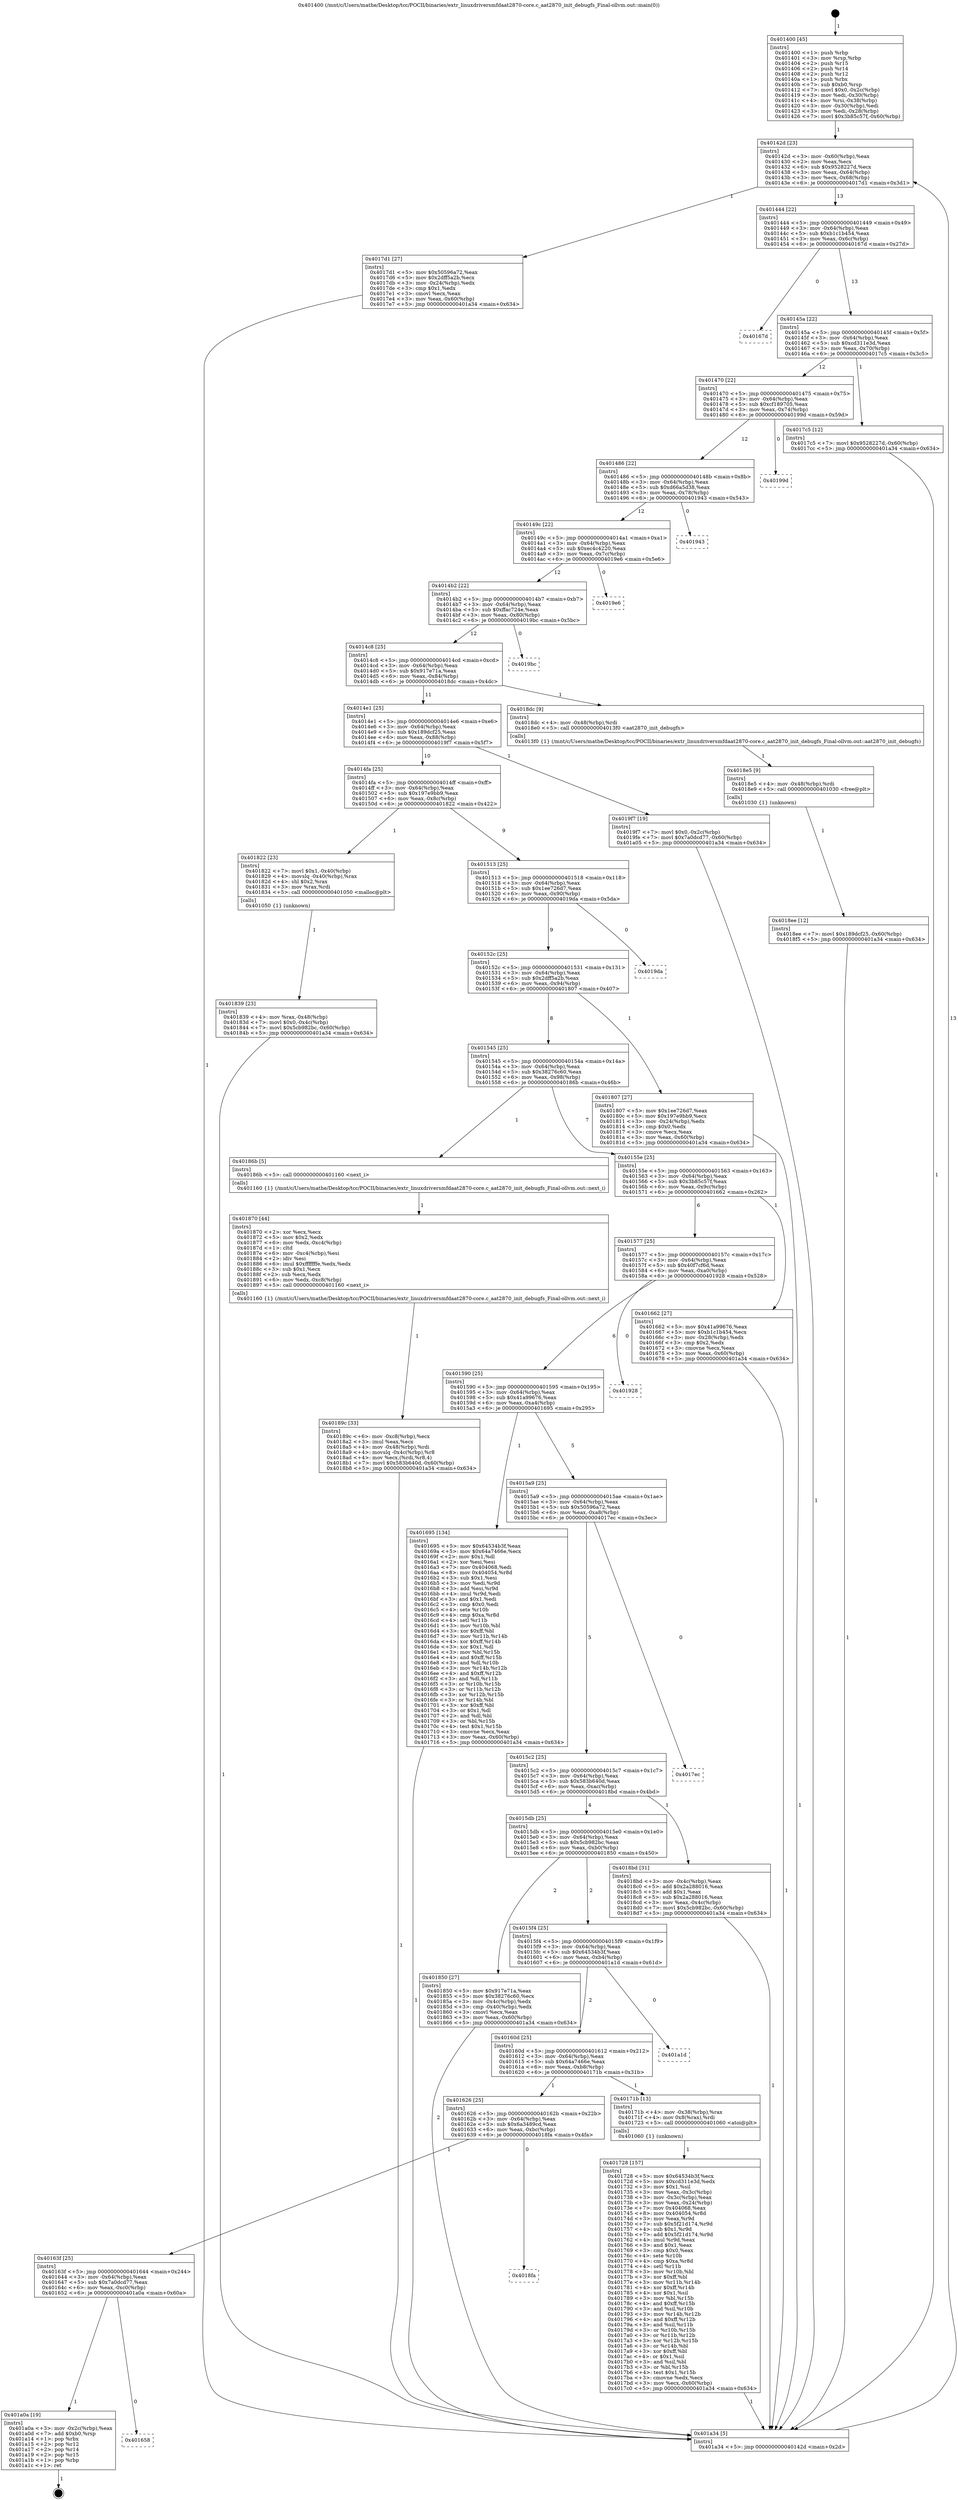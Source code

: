digraph "0x401400" {
  label = "0x401400 (/mnt/c/Users/mathe/Desktop/tcc/POCII/binaries/extr_linuxdriversmfdaat2870-core.c_aat2870_init_debugfs_Final-ollvm.out::main(0))"
  labelloc = "t"
  node[shape=record]

  Entry [label="",width=0.3,height=0.3,shape=circle,fillcolor=black,style=filled]
  "0x40142d" [label="{
     0x40142d [23]\l
     | [instrs]\l
     &nbsp;&nbsp;0x40142d \<+3\>: mov -0x60(%rbp),%eax\l
     &nbsp;&nbsp;0x401430 \<+2\>: mov %eax,%ecx\l
     &nbsp;&nbsp;0x401432 \<+6\>: sub $0x9528227d,%ecx\l
     &nbsp;&nbsp;0x401438 \<+3\>: mov %eax,-0x64(%rbp)\l
     &nbsp;&nbsp;0x40143b \<+3\>: mov %ecx,-0x68(%rbp)\l
     &nbsp;&nbsp;0x40143e \<+6\>: je 00000000004017d1 \<main+0x3d1\>\l
  }"]
  "0x4017d1" [label="{
     0x4017d1 [27]\l
     | [instrs]\l
     &nbsp;&nbsp;0x4017d1 \<+5\>: mov $0x50596a72,%eax\l
     &nbsp;&nbsp;0x4017d6 \<+5\>: mov $0x2dff5a2b,%ecx\l
     &nbsp;&nbsp;0x4017db \<+3\>: mov -0x24(%rbp),%edx\l
     &nbsp;&nbsp;0x4017de \<+3\>: cmp $0x1,%edx\l
     &nbsp;&nbsp;0x4017e1 \<+3\>: cmovl %ecx,%eax\l
     &nbsp;&nbsp;0x4017e4 \<+3\>: mov %eax,-0x60(%rbp)\l
     &nbsp;&nbsp;0x4017e7 \<+5\>: jmp 0000000000401a34 \<main+0x634\>\l
  }"]
  "0x401444" [label="{
     0x401444 [22]\l
     | [instrs]\l
     &nbsp;&nbsp;0x401444 \<+5\>: jmp 0000000000401449 \<main+0x49\>\l
     &nbsp;&nbsp;0x401449 \<+3\>: mov -0x64(%rbp),%eax\l
     &nbsp;&nbsp;0x40144c \<+5\>: sub $0xb1c1b454,%eax\l
     &nbsp;&nbsp;0x401451 \<+3\>: mov %eax,-0x6c(%rbp)\l
     &nbsp;&nbsp;0x401454 \<+6\>: je 000000000040167d \<main+0x27d\>\l
  }"]
  Exit [label="",width=0.3,height=0.3,shape=circle,fillcolor=black,style=filled,peripheries=2]
  "0x40167d" [label="{
     0x40167d\l
  }", style=dashed]
  "0x40145a" [label="{
     0x40145a [22]\l
     | [instrs]\l
     &nbsp;&nbsp;0x40145a \<+5\>: jmp 000000000040145f \<main+0x5f\>\l
     &nbsp;&nbsp;0x40145f \<+3\>: mov -0x64(%rbp),%eax\l
     &nbsp;&nbsp;0x401462 \<+5\>: sub $0xcd311e3d,%eax\l
     &nbsp;&nbsp;0x401467 \<+3\>: mov %eax,-0x70(%rbp)\l
     &nbsp;&nbsp;0x40146a \<+6\>: je 00000000004017c5 \<main+0x3c5\>\l
  }"]
  "0x401658" [label="{
     0x401658\l
  }", style=dashed]
  "0x4017c5" [label="{
     0x4017c5 [12]\l
     | [instrs]\l
     &nbsp;&nbsp;0x4017c5 \<+7\>: movl $0x9528227d,-0x60(%rbp)\l
     &nbsp;&nbsp;0x4017cc \<+5\>: jmp 0000000000401a34 \<main+0x634\>\l
  }"]
  "0x401470" [label="{
     0x401470 [22]\l
     | [instrs]\l
     &nbsp;&nbsp;0x401470 \<+5\>: jmp 0000000000401475 \<main+0x75\>\l
     &nbsp;&nbsp;0x401475 \<+3\>: mov -0x64(%rbp),%eax\l
     &nbsp;&nbsp;0x401478 \<+5\>: sub $0xcf189705,%eax\l
     &nbsp;&nbsp;0x40147d \<+3\>: mov %eax,-0x74(%rbp)\l
     &nbsp;&nbsp;0x401480 \<+6\>: je 000000000040199d \<main+0x59d\>\l
  }"]
  "0x401a0a" [label="{
     0x401a0a [19]\l
     | [instrs]\l
     &nbsp;&nbsp;0x401a0a \<+3\>: mov -0x2c(%rbp),%eax\l
     &nbsp;&nbsp;0x401a0d \<+7\>: add $0xb0,%rsp\l
     &nbsp;&nbsp;0x401a14 \<+1\>: pop %rbx\l
     &nbsp;&nbsp;0x401a15 \<+2\>: pop %r12\l
     &nbsp;&nbsp;0x401a17 \<+2\>: pop %r14\l
     &nbsp;&nbsp;0x401a19 \<+2\>: pop %r15\l
     &nbsp;&nbsp;0x401a1b \<+1\>: pop %rbp\l
     &nbsp;&nbsp;0x401a1c \<+1\>: ret\l
  }"]
  "0x40199d" [label="{
     0x40199d\l
  }", style=dashed]
  "0x401486" [label="{
     0x401486 [22]\l
     | [instrs]\l
     &nbsp;&nbsp;0x401486 \<+5\>: jmp 000000000040148b \<main+0x8b\>\l
     &nbsp;&nbsp;0x40148b \<+3\>: mov -0x64(%rbp),%eax\l
     &nbsp;&nbsp;0x40148e \<+5\>: sub $0xd66a5d38,%eax\l
     &nbsp;&nbsp;0x401493 \<+3\>: mov %eax,-0x78(%rbp)\l
     &nbsp;&nbsp;0x401496 \<+6\>: je 0000000000401943 \<main+0x543\>\l
  }"]
  "0x40163f" [label="{
     0x40163f [25]\l
     | [instrs]\l
     &nbsp;&nbsp;0x40163f \<+5\>: jmp 0000000000401644 \<main+0x244\>\l
     &nbsp;&nbsp;0x401644 \<+3\>: mov -0x64(%rbp),%eax\l
     &nbsp;&nbsp;0x401647 \<+5\>: sub $0x7a0dcd77,%eax\l
     &nbsp;&nbsp;0x40164c \<+6\>: mov %eax,-0xc0(%rbp)\l
     &nbsp;&nbsp;0x401652 \<+6\>: je 0000000000401a0a \<main+0x60a\>\l
  }"]
  "0x401943" [label="{
     0x401943\l
  }", style=dashed]
  "0x40149c" [label="{
     0x40149c [22]\l
     | [instrs]\l
     &nbsp;&nbsp;0x40149c \<+5\>: jmp 00000000004014a1 \<main+0xa1\>\l
     &nbsp;&nbsp;0x4014a1 \<+3\>: mov -0x64(%rbp),%eax\l
     &nbsp;&nbsp;0x4014a4 \<+5\>: sub $0xec4c4220,%eax\l
     &nbsp;&nbsp;0x4014a9 \<+3\>: mov %eax,-0x7c(%rbp)\l
     &nbsp;&nbsp;0x4014ac \<+6\>: je 00000000004019e6 \<main+0x5e6\>\l
  }"]
  "0x4018fa" [label="{
     0x4018fa\l
  }", style=dashed]
  "0x4019e6" [label="{
     0x4019e6\l
  }", style=dashed]
  "0x4014b2" [label="{
     0x4014b2 [22]\l
     | [instrs]\l
     &nbsp;&nbsp;0x4014b2 \<+5\>: jmp 00000000004014b7 \<main+0xb7\>\l
     &nbsp;&nbsp;0x4014b7 \<+3\>: mov -0x64(%rbp),%eax\l
     &nbsp;&nbsp;0x4014ba \<+5\>: sub $0xffac724e,%eax\l
     &nbsp;&nbsp;0x4014bf \<+3\>: mov %eax,-0x80(%rbp)\l
     &nbsp;&nbsp;0x4014c2 \<+6\>: je 00000000004019bc \<main+0x5bc\>\l
  }"]
  "0x4018ee" [label="{
     0x4018ee [12]\l
     | [instrs]\l
     &nbsp;&nbsp;0x4018ee \<+7\>: movl $0x189dcf25,-0x60(%rbp)\l
     &nbsp;&nbsp;0x4018f5 \<+5\>: jmp 0000000000401a34 \<main+0x634\>\l
  }"]
  "0x4019bc" [label="{
     0x4019bc\l
  }", style=dashed]
  "0x4014c8" [label="{
     0x4014c8 [25]\l
     | [instrs]\l
     &nbsp;&nbsp;0x4014c8 \<+5\>: jmp 00000000004014cd \<main+0xcd\>\l
     &nbsp;&nbsp;0x4014cd \<+3\>: mov -0x64(%rbp),%eax\l
     &nbsp;&nbsp;0x4014d0 \<+5\>: sub $0x917e71a,%eax\l
     &nbsp;&nbsp;0x4014d5 \<+6\>: mov %eax,-0x84(%rbp)\l
     &nbsp;&nbsp;0x4014db \<+6\>: je 00000000004018dc \<main+0x4dc\>\l
  }"]
  "0x4018e5" [label="{
     0x4018e5 [9]\l
     | [instrs]\l
     &nbsp;&nbsp;0x4018e5 \<+4\>: mov -0x48(%rbp),%rdi\l
     &nbsp;&nbsp;0x4018e9 \<+5\>: call 0000000000401030 \<free@plt\>\l
     | [calls]\l
     &nbsp;&nbsp;0x401030 \{1\} (unknown)\l
  }"]
  "0x4018dc" [label="{
     0x4018dc [9]\l
     | [instrs]\l
     &nbsp;&nbsp;0x4018dc \<+4\>: mov -0x48(%rbp),%rdi\l
     &nbsp;&nbsp;0x4018e0 \<+5\>: call 00000000004013f0 \<aat2870_init_debugfs\>\l
     | [calls]\l
     &nbsp;&nbsp;0x4013f0 \{1\} (/mnt/c/Users/mathe/Desktop/tcc/POCII/binaries/extr_linuxdriversmfdaat2870-core.c_aat2870_init_debugfs_Final-ollvm.out::aat2870_init_debugfs)\l
  }"]
  "0x4014e1" [label="{
     0x4014e1 [25]\l
     | [instrs]\l
     &nbsp;&nbsp;0x4014e1 \<+5\>: jmp 00000000004014e6 \<main+0xe6\>\l
     &nbsp;&nbsp;0x4014e6 \<+3\>: mov -0x64(%rbp),%eax\l
     &nbsp;&nbsp;0x4014e9 \<+5\>: sub $0x189dcf25,%eax\l
     &nbsp;&nbsp;0x4014ee \<+6\>: mov %eax,-0x88(%rbp)\l
     &nbsp;&nbsp;0x4014f4 \<+6\>: je 00000000004019f7 \<main+0x5f7\>\l
  }"]
  "0x40189c" [label="{
     0x40189c [33]\l
     | [instrs]\l
     &nbsp;&nbsp;0x40189c \<+6\>: mov -0xc8(%rbp),%ecx\l
     &nbsp;&nbsp;0x4018a2 \<+3\>: imul %eax,%ecx\l
     &nbsp;&nbsp;0x4018a5 \<+4\>: mov -0x48(%rbp),%rdi\l
     &nbsp;&nbsp;0x4018a9 \<+4\>: movslq -0x4c(%rbp),%r8\l
     &nbsp;&nbsp;0x4018ad \<+4\>: mov %ecx,(%rdi,%r8,4)\l
     &nbsp;&nbsp;0x4018b1 \<+7\>: movl $0x583b640d,-0x60(%rbp)\l
     &nbsp;&nbsp;0x4018b8 \<+5\>: jmp 0000000000401a34 \<main+0x634\>\l
  }"]
  "0x4019f7" [label="{
     0x4019f7 [19]\l
     | [instrs]\l
     &nbsp;&nbsp;0x4019f7 \<+7\>: movl $0x0,-0x2c(%rbp)\l
     &nbsp;&nbsp;0x4019fe \<+7\>: movl $0x7a0dcd77,-0x60(%rbp)\l
     &nbsp;&nbsp;0x401a05 \<+5\>: jmp 0000000000401a34 \<main+0x634\>\l
  }"]
  "0x4014fa" [label="{
     0x4014fa [25]\l
     | [instrs]\l
     &nbsp;&nbsp;0x4014fa \<+5\>: jmp 00000000004014ff \<main+0xff\>\l
     &nbsp;&nbsp;0x4014ff \<+3\>: mov -0x64(%rbp),%eax\l
     &nbsp;&nbsp;0x401502 \<+5\>: sub $0x197e9bb9,%eax\l
     &nbsp;&nbsp;0x401507 \<+6\>: mov %eax,-0x8c(%rbp)\l
     &nbsp;&nbsp;0x40150d \<+6\>: je 0000000000401822 \<main+0x422\>\l
  }"]
  "0x401870" [label="{
     0x401870 [44]\l
     | [instrs]\l
     &nbsp;&nbsp;0x401870 \<+2\>: xor %ecx,%ecx\l
     &nbsp;&nbsp;0x401872 \<+5\>: mov $0x2,%edx\l
     &nbsp;&nbsp;0x401877 \<+6\>: mov %edx,-0xc4(%rbp)\l
     &nbsp;&nbsp;0x40187d \<+1\>: cltd\l
     &nbsp;&nbsp;0x40187e \<+6\>: mov -0xc4(%rbp),%esi\l
     &nbsp;&nbsp;0x401884 \<+2\>: idiv %esi\l
     &nbsp;&nbsp;0x401886 \<+6\>: imul $0xfffffffe,%edx,%edx\l
     &nbsp;&nbsp;0x40188c \<+3\>: sub $0x1,%ecx\l
     &nbsp;&nbsp;0x40188f \<+2\>: sub %ecx,%edx\l
     &nbsp;&nbsp;0x401891 \<+6\>: mov %edx,-0xc8(%rbp)\l
     &nbsp;&nbsp;0x401897 \<+5\>: call 0000000000401160 \<next_i\>\l
     | [calls]\l
     &nbsp;&nbsp;0x401160 \{1\} (/mnt/c/Users/mathe/Desktop/tcc/POCII/binaries/extr_linuxdriversmfdaat2870-core.c_aat2870_init_debugfs_Final-ollvm.out::next_i)\l
  }"]
  "0x401822" [label="{
     0x401822 [23]\l
     | [instrs]\l
     &nbsp;&nbsp;0x401822 \<+7\>: movl $0x1,-0x40(%rbp)\l
     &nbsp;&nbsp;0x401829 \<+4\>: movslq -0x40(%rbp),%rax\l
     &nbsp;&nbsp;0x40182d \<+4\>: shl $0x2,%rax\l
     &nbsp;&nbsp;0x401831 \<+3\>: mov %rax,%rdi\l
     &nbsp;&nbsp;0x401834 \<+5\>: call 0000000000401050 \<malloc@plt\>\l
     | [calls]\l
     &nbsp;&nbsp;0x401050 \{1\} (unknown)\l
  }"]
  "0x401513" [label="{
     0x401513 [25]\l
     | [instrs]\l
     &nbsp;&nbsp;0x401513 \<+5\>: jmp 0000000000401518 \<main+0x118\>\l
     &nbsp;&nbsp;0x401518 \<+3\>: mov -0x64(%rbp),%eax\l
     &nbsp;&nbsp;0x40151b \<+5\>: sub $0x1ee726d7,%eax\l
     &nbsp;&nbsp;0x401520 \<+6\>: mov %eax,-0x90(%rbp)\l
     &nbsp;&nbsp;0x401526 \<+6\>: je 00000000004019da \<main+0x5da\>\l
  }"]
  "0x401839" [label="{
     0x401839 [23]\l
     | [instrs]\l
     &nbsp;&nbsp;0x401839 \<+4\>: mov %rax,-0x48(%rbp)\l
     &nbsp;&nbsp;0x40183d \<+7\>: movl $0x0,-0x4c(%rbp)\l
     &nbsp;&nbsp;0x401844 \<+7\>: movl $0x5cb982bc,-0x60(%rbp)\l
     &nbsp;&nbsp;0x40184b \<+5\>: jmp 0000000000401a34 \<main+0x634\>\l
  }"]
  "0x4019da" [label="{
     0x4019da\l
  }", style=dashed]
  "0x40152c" [label="{
     0x40152c [25]\l
     | [instrs]\l
     &nbsp;&nbsp;0x40152c \<+5\>: jmp 0000000000401531 \<main+0x131\>\l
     &nbsp;&nbsp;0x401531 \<+3\>: mov -0x64(%rbp),%eax\l
     &nbsp;&nbsp;0x401534 \<+5\>: sub $0x2dff5a2b,%eax\l
     &nbsp;&nbsp;0x401539 \<+6\>: mov %eax,-0x94(%rbp)\l
     &nbsp;&nbsp;0x40153f \<+6\>: je 0000000000401807 \<main+0x407\>\l
  }"]
  "0x401728" [label="{
     0x401728 [157]\l
     | [instrs]\l
     &nbsp;&nbsp;0x401728 \<+5\>: mov $0x64534b3f,%ecx\l
     &nbsp;&nbsp;0x40172d \<+5\>: mov $0xcd311e3d,%edx\l
     &nbsp;&nbsp;0x401732 \<+3\>: mov $0x1,%sil\l
     &nbsp;&nbsp;0x401735 \<+3\>: mov %eax,-0x3c(%rbp)\l
     &nbsp;&nbsp;0x401738 \<+3\>: mov -0x3c(%rbp),%eax\l
     &nbsp;&nbsp;0x40173b \<+3\>: mov %eax,-0x24(%rbp)\l
     &nbsp;&nbsp;0x40173e \<+7\>: mov 0x404068,%eax\l
     &nbsp;&nbsp;0x401745 \<+8\>: mov 0x404054,%r8d\l
     &nbsp;&nbsp;0x40174d \<+3\>: mov %eax,%r9d\l
     &nbsp;&nbsp;0x401750 \<+7\>: sub $0x5f21d174,%r9d\l
     &nbsp;&nbsp;0x401757 \<+4\>: sub $0x1,%r9d\l
     &nbsp;&nbsp;0x40175b \<+7\>: add $0x5f21d174,%r9d\l
     &nbsp;&nbsp;0x401762 \<+4\>: imul %r9d,%eax\l
     &nbsp;&nbsp;0x401766 \<+3\>: and $0x1,%eax\l
     &nbsp;&nbsp;0x401769 \<+3\>: cmp $0x0,%eax\l
     &nbsp;&nbsp;0x40176c \<+4\>: sete %r10b\l
     &nbsp;&nbsp;0x401770 \<+4\>: cmp $0xa,%r8d\l
     &nbsp;&nbsp;0x401774 \<+4\>: setl %r11b\l
     &nbsp;&nbsp;0x401778 \<+3\>: mov %r10b,%bl\l
     &nbsp;&nbsp;0x40177b \<+3\>: xor $0xff,%bl\l
     &nbsp;&nbsp;0x40177e \<+3\>: mov %r11b,%r14b\l
     &nbsp;&nbsp;0x401781 \<+4\>: xor $0xff,%r14b\l
     &nbsp;&nbsp;0x401785 \<+4\>: xor $0x1,%sil\l
     &nbsp;&nbsp;0x401789 \<+3\>: mov %bl,%r15b\l
     &nbsp;&nbsp;0x40178c \<+4\>: and $0xff,%r15b\l
     &nbsp;&nbsp;0x401790 \<+3\>: and %sil,%r10b\l
     &nbsp;&nbsp;0x401793 \<+3\>: mov %r14b,%r12b\l
     &nbsp;&nbsp;0x401796 \<+4\>: and $0xff,%r12b\l
     &nbsp;&nbsp;0x40179a \<+3\>: and %sil,%r11b\l
     &nbsp;&nbsp;0x40179d \<+3\>: or %r10b,%r15b\l
     &nbsp;&nbsp;0x4017a0 \<+3\>: or %r11b,%r12b\l
     &nbsp;&nbsp;0x4017a3 \<+3\>: xor %r12b,%r15b\l
     &nbsp;&nbsp;0x4017a6 \<+3\>: or %r14b,%bl\l
     &nbsp;&nbsp;0x4017a9 \<+3\>: xor $0xff,%bl\l
     &nbsp;&nbsp;0x4017ac \<+4\>: or $0x1,%sil\l
     &nbsp;&nbsp;0x4017b0 \<+3\>: and %sil,%bl\l
     &nbsp;&nbsp;0x4017b3 \<+3\>: or %bl,%r15b\l
     &nbsp;&nbsp;0x4017b6 \<+4\>: test $0x1,%r15b\l
     &nbsp;&nbsp;0x4017ba \<+3\>: cmovne %edx,%ecx\l
     &nbsp;&nbsp;0x4017bd \<+3\>: mov %ecx,-0x60(%rbp)\l
     &nbsp;&nbsp;0x4017c0 \<+5\>: jmp 0000000000401a34 \<main+0x634\>\l
  }"]
  "0x401807" [label="{
     0x401807 [27]\l
     | [instrs]\l
     &nbsp;&nbsp;0x401807 \<+5\>: mov $0x1ee726d7,%eax\l
     &nbsp;&nbsp;0x40180c \<+5\>: mov $0x197e9bb9,%ecx\l
     &nbsp;&nbsp;0x401811 \<+3\>: mov -0x24(%rbp),%edx\l
     &nbsp;&nbsp;0x401814 \<+3\>: cmp $0x0,%edx\l
     &nbsp;&nbsp;0x401817 \<+3\>: cmove %ecx,%eax\l
     &nbsp;&nbsp;0x40181a \<+3\>: mov %eax,-0x60(%rbp)\l
     &nbsp;&nbsp;0x40181d \<+5\>: jmp 0000000000401a34 \<main+0x634\>\l
  }"]
  "0x401545" [label="{
     0x401545 [25]\l
     | [instrs]\l
     &nbsp;&nbsp;0x401545 \<+5\>: jmp 000000000040154a \<main+0x14a\>\l
     &nbsp;&nbsp;0x40154a \<+3\>: mov -0x64(%rbp),%eax\l
     &nbsp;&nbsp;0x40154d \<+5\>: sub $0x38276c60,%eax\l
     &nbsp;&nbsp;0x401552 \<+6\>: mov %eax,-0x98(%rbp)\l
     &nbsp;&nbsp;0x401558 \<+6\>: je 000000000040186b \<main+0x46b\>\l
  }"]
  "0x401626" [label="{
     0x401626 [25]\l
     | [instrs]\l
     &nbsp;&nbsp;0x401626 \<+5\>: jmp 000000000040162b \<main+0x22b\>\l
     &nbsp;&nbsp;0x40162b \<+3\>: mov -0x64(%rbp),%eax\l
     &nbsp;&nbsp;0x40162e \<+5\>: sub $0x6a3489cd,%eax\l
     &nbsp;&nbsp;0x401633 \<+6\>: mov %eax,-0xbc(%rbp)\l
     &nbsp;&nbsp;0x401639 \<+6\>: je 00000000004018fa \<main+0x4fa\>\l
  }"]
  "0x40186b" [label="{
     0x40186b [5]\l
     | [instrs]\l
     &nbsp;&nbsp;0x40186b \<+5\>: call 0000000000401160 \<next_i\>\l
     | [calls]\l
     &nbsp;&nbsp;0x401160 \{1\} (/mnt/c/Users/mathe/Desktop/tcc/POCII/binaries/extr_linuxdriversmfdaat2870-core.c_aat2870_init_debugfs_Final-ollvm.out::next_i)\l
  }"]
  "0x40155e" [label="{
     0x40155e [25]\l
     | [instrs]\l
     &nbsp;&nbsp;0x40155e \<+5\>: jmp 0000000000401563 \<main+0x163\>\l
     &nbsp;&nbsp;0x401563 \<+3\>: mov -0x64(%rbp),%eax\l
     &nbsp;&nbsp;0x401566 \<+5\>: sub $0x3b85c57f,%eax\l
     &nbsp;&nbsp;0x40156b \<+6\>: mov %eax,-0x9c(%rbp)\l
     &nbsp;&nbsp;0x401571 \<+6\>: je 0000000000401662 \<main+0x262\>\l
  }"]
  "0x40171b" [label="{
     0x40171b [13]\l
     | [instrs]\l
     &nbsp;&nbsp;0x40171b \<+4\>: mov -0x38(%rbp),%rax\l
     &nbsp;&nbsp;0x40171f \<+4\>: mov 0x8(%rax),%rdi\l
     &nbsp;&nbsp;0x401723 \<+5\>: call 0000000000401060 \<atoi@plt\>\l
     | [calls]\l
     &nbsp;&nbsp;0x401060 \{1\} (unknown)\l
  }"]
  "0x401662" [label="{
     0x401662 [27]\l
     | [instrs]\l
     &nbsp;&nbsp;0x401662 \<+5\>: mov $0x41a99676,%eax\l
     &nbsp;&nbsp;0x401667 \<+5\>: mov $0xb1c1b454,%ecx\l
     &nbsp;&nbsp;0x40166c \<+3\>: mov -0x28(%rbp),%edx\l
     &nbsp;&nbsp;0x40166f \<+3\>: cmp $0x2,%edx\l
     &nbsp;&nbsp;0x401672 \<+3\>: cmovne %ecx,%eax\l
     &nbsp;&nbsp;0x401675 \<+3\>: mov %eax,-0x60(%rbp)\l
     &nbsp;&nbsp;0x401678 \<+5\>: jmp 0000000000401a34 \<main+0x634\>\l
  }"]
  "0x401577" [label="{
     0x401577 [25]\l
     | [instrs]\l
     &nbsp;&nbsp;0x401577 \<+5\>: jmp 000000000040157c \<main+0x17c\>\l
     &nbsp;&nbsp;0x40157c \<+3\>: mov -0x64(%rbp),%eax\l
     &nbsp;&nbsp;0x40157f \<+5\>: sub $0x40f7cf6d,%eax\l
     &nbsp;&nbsp;0x401584 \<+6\>: mov %eax,-0xa0(%rbp)\l
     &nbsp;&nbsp;0x40158a \<+6\>: je 0000000000401928 \<main+0x528\>\l
  }"]
  "0x401a34" [label="{
     0x401a34 [5]\l
     | [instrs]\l
     &nbsp;&nbsp;0x401a34 \<+5\>: jmp 000000000040142d \<main+0x2d\>\l
  }"]
  "0x401400" [label="{
     0x401400 [45]\l
     | [instrs]\l
     &nbsp;&nbsp;0x401400 \<+1\>: push %rbp\l
     &nbsp;&nbsp;0x401401 \<+3\>: mov %rsp,%rbp\l
     &nbsp;&nbsp;0x401404 \<+2\>: push %r15\l
     &nbsp;&nbsp;0x401406 \<+2\>: push %r14\l
     &nbsp;&nbsp;0x401408 \<+2\>: push %r12\l
     &nbsp;&nbsp;0x40140a \<+1\>: push %rbx\l
     &nbsp;&nbsp;0x40140b \<+7\>: sub $0xb0,%rsp\l
     &nbsp;&nbsp;0x401412 \<+7\>: movl $0x0,-0x2c(%rbp)\l
     &nbsp;&nbsp;0x401419 \<+3\>: mov %edi,-0x30(%rbp)\l
     &nbsp;&nbsp;0x40141c \<+4\>: mov %rsi,-0x38(%rbp)\l
     &nbsp;&nbsp;0x401420 \<+3\>: mov -0x30(%rbp),%edi\l
     &nbsp;&nbsp;0x401423 \<+3\>: mov %edi,-0x28(%rbp)\l
     &nbsp;&nbsp;0x401426 \<+7\>: movl $0x3b85c57f,-0x60(%rbp)\l
  }"]
  "0x40160d" [label="{
     0x40160d [25]\l
     | [instrs]\l
     &nbsp;&nbsp;0x40160d \<+5\>: jmp 0000000000401612 \<main+0x212\>\l
     &nbsp;&nbsp;0x401612 \<+3\>: mov -0x64(%rbp),%eax\l
     &nbsp;&nbsp;0x401615 \<+5\>: sub $0x64a7466e,%eax\l
     &nbsp;&nbsp;0x40161a \<+6\>: mov %eax,-0xb8(%rbp)\l
     &nbsp;&nbsp;0x401620 \<+6\>: je 000000000040171b \<main+0x31b\>\l
  }"]
  "0x401928" [label="{
     0x401928\l
  }", style=dashed]
  "0x401590" [label="{
     0x401590 [25]\l
     | [instrs]\l
     &nbsp;&nbsp;0x401590 \<+5\>: jmp 0000000000401595 \<main+0x195\>\l
     &nbsp;&nbsp;0x401595 \<+3\>: mov -0x64(%rbp),%eax\l
     &nbsp;&nbsp;0x401598 \<+5\>: sub $0x41a99676,%eax\l
     &nbsp;&nbsp;0x40159d \<+6\>: mov %eax,-0xa4(%rbp)\l
     &nbsp;&nbsp;0x4015a3 \<+6\>: je 0000000000401695 \<main+0x295\>\l
  }"]
  "0x401a1d" [label="{
     0x401a1d\l
  }", style=dashed]
  "0x401695" [label="{
     0x401695 [134]\l
     | [instrs]\l
     &nbsp;&nbsp;0x401695 \<+5\>: mov $0x64534b3f,%eax\l
     &nbsp;&nbsp;0x40169a \<+5\>: mov $0x64a7466e,%ecx\l
     &nbsp;&nbsp;0x40169f \<+2\>: mov $0x1,%dl\l
     &nbsp;&nbsp;0x4016a1 \<+2\>: xor %esi,%esi\l
     &nbsp;&nbsp;0x4016a3 \<+7\>: mov 0x404068,%edi\l
     &nbsp;&nbsp;0x4016aa \<+8\>: mov 0x404054,%r8d\l
     &nbsp;&nbsp;0x4016b2 \<+3\>: sub $0x1,%esi\l
     &nbsp;&nbsp;0x4016b5 \<+3\>: mov %edi,%r9d\l
     &nbsp;&nbsp;0x4016b8 \<+3\>: add %esi,%r9d\l
     &nbsp;&nbsp;0x4016bb \<+4\>: imul %r9d,%edi\l
     &nbsp;&nbsp;0x4016bf \<+3\>: and $0x1,%edi\l
     &nbsp;&nbsp;0x4016c2 \<+3\>: cmp $0x0,%edi\l
     &nbsp;&nbsp;0x4016c5 \<+4\>: sete %r10b\l
     &nbsp;&nbsp;0x4016c9 \<+4\>: cmp $0xa,%r8d\l
     &nbsp;&nbsp;0x4016cd \<+4\>: setl %r11b\l
     &nbsp;&nbsp;0x4016d1 \<+3\>: mov %r10b,%bl\l
     &nbsp;&nbsp;0x4016d4 \<+3\>: xor $0xff,%bl\l
     &nbsp;&nbsp;0x4016d7 \<+3\>: mov %r11b,%r14b\l
     &nbsp;&nbsp;0x4016da \<+4\>: xor $0xff,%r14b\l
     &nbsp;&nbsp;0x4016de \<+3\>: xor $0x1,%dl\l
     &nbsp;&nbsp;0x4016e1 \<+3\>: mov %bl,%r15b\l
     &nbsp;&nbsp;0x4016e4 \<+4\>: and $0xff,%r15b\l
     &nbsp;&nbsp;0x4016e8 \<+3\>: and %dl,%r10b\l
     &nbsp;&nbsp;0x4016eb \<+3\>: mov %r14b,%r12b\l
     &nbsp;&nbsp;0x4016ee \<+4\>: and $0xff,%r12b\l
     &nbsp;&nbsp;0x4016f2 \<+3\>: and %dl,%r11b\l
     &nbsp;&nbsp;0x4016f5 \<+3\>: or %r10b,%r15b\l
     &nbsp;&nbsp;0x4016f8 \<+3\>: or %r11b,%r12b\l
     &nbsp;&nbsp;0x4016fb \<+3\>: xor %r12b,%r15b\l
     &nbsp;&nbsp;0x4016fe \<+3\>: or %r14b,%bl\l
     &nbsp;&nbsp;0x401701 \<+3\>: xor $0xff,%bl\l
     &nbsp;&nbsp;0x401704 \<+3\>: or $0x1,%dl\l
     &nbsp;&nbsp;0x401707 \<+2\>: and %dl,%bl\l
     &nbsp;&nbsp;0x401709 \<+3\>: or %bl,%r15b\l
     &nbsp;&nbsp;0x40170c \<+4\>: test $0x1,%r15b\l
     &nbsp;&nbsp;0x401710 \<+3\>: cmovne %ecx,%eax\l
     &nbsp;&nbsp;0x401713 \<+3\>: mov %eax,-0x60(%rbp)\l
     &nbsp;&nbsp;0x401716 \<+5\>: jmp 0000000000401a34 \<main+0x634\>\l
  }"]
  "0x4015a9" [label="{
     0x4015a9 [25]\l
     | [instrs]\l
     &nbsp;&nbsp;0x4015a9 \<+5\>: jmp 00000000004015ae \<main+0x1ae\>\l
     &nbsp;&nbsp;0x4015ae \<+3\>: mov -0x64(%rbp),%eax\l
     &nbsp;&nbsp;0x4015b1 \<+5\>: sub $0x50596a72,%eax\l
     &nbsp;&nbsp;0x4015b6 \<+6\>: mov %eax,-0xa8(%rbp)\l
     &nbsp;&nbsp;0x4015bc \<+6\>: je 00000000004017ec \<main+0x3ec\>\l
  }"]
  "0x4015f4" [label="{
     0x4015f4 [25]\l
     | [instrs]\l
     &nbsp;&nbsp;0x4015f4 \<+5\>: jmp 00000000004015f9 \<main+0x1f9\>\l
     &nbsp;&nbsp;0x4015f9 \<+3\>: mov -0x64(%rbp),%eax\l
     &nbsp;&nbsp;0x4015fc \<+5\>: sub $0x64534b3f,%eax\l
     &nbsp;&nbsp;0x401601 \<+6\>: mov %eax,-0xb4(%rbp)\l
     &nbsp;&nbsp;0x401607 \<+6\>: je 0000000000401a1d \<main+0x61d\>\l
  }"]
  "0x4017ec" [label="{
     0x4017ec\l
  }", style=dashed]
  "0x4015c2" [label="{
     0x4015c2 [25]\l
     | [instrs]\l
     &nbsp;&nbsp;0x4015c2 \<+5\>: jmp 00000000004015c7 \<main+0x1c7\>\l
     &nbsp;&nbsp;0x4015c7 \<+3\>: mov -0x64(%rbp),%eax\l
     &nbsp;&nbsp;0x4015ca \<+5\>: sub $0x583b640d,%eax\l
     &nbsp;&nbsp;0x4015cf \<+6\>: mov %eax,-0xac(%rbp)\l
     &nbsp;&nbsp;0x4015d5 \<+6\>: je 00000000004018bd \<main+0x4bd\>\l
  }"]
  "0x401850" [label="{
     0x401850 [27]\l
     | [instrs]\l
     &nbsp;&nbsp;0x401850 \<+5\>: mov $0x917e71a,%eax\l
     &nbsp;&nbsp;0x401855 \<+5\>: mov $0x38276c60,%ecx\l
     &nbsp;&nbsp;0x40185a \<+3\>: mov -0x4c(%rbp),%edx\l
     &nbsp;&nbsp;0x40185d \<+3\>: cmp -0x40(%rbp),%edx\l
     &nbsp;&nbsp;0x401860 \<+3\>: cmovl %ecx,%eax\l
     &nbsp;&nbsp;0x401863 \<+3\>: mov %eax,-0x60(%rbp)\l
     &nbsp;&nbsp;0x401866 \<+5\>: jmp 0000000000401a34 \<main+0x634\>\l
  }"]
  "0x4018bd" [label="{
     0x4018bd [31]\l
     | [instrs]\l
     &nbsp;&nbsp;0x4018bd \<+3\>: mov -0x4c(%rbp),%eax\l
     &nbsp;&nbsp;0x4018c0 \<+5\>: add $0x2a288016,%eax\l
     &nbsp;&nbsp;0x4018c5 \<+3\>: add $0x1,%eax\l
     &nbsp;&nbsp;0x4018c8 \<+5\>: sub $0x2a288016,%eax\l
     &nbsp;&nbsp;0x4018cd \<+3\>: mov %eax,-0x4c(%rbp)\l
     &nbsp;&nbsp;0x4018d0 \<+7\>: movl $0x5cb982bc,-0x60(%rbp)\l
     &nbsp;&nbsp;0x4018d7 \<+5\>: jmp 0000000000401a34 \<main+0x634\>\l
  }"]
  "0x4015db" [label="{
     0x4015db [25]\l
     | [instrs]\l
     &nbsp;&nbsp;0x4015db \<+5\>: jmp 00000000004015e0 \<main+0x1e0\>\l
     &nbsp;&nbsp;0x4015e0 \<+3\>: mov -0x64(%rbp),%eax\l
     &nbsp;&nbsp;0x4015e3 \<+5\>: sub $0x5cb982bc,%eax\l
     &nbsp;&nbsp;0x4015e8 \<+6\>: mov %eax,-0xb0(%rbp)\l
     &nbsp;&nbsp;0x4015ee \<+6\>: je 0000000000401850 \<main+0x450\>\l
  }"]
  Entry -> "0x401400" [label=" 1"]
  "0x40142d" -> "0x4017d1" [label=" 1"]
  "0x40142d" -> "0x401444" [label=" 13"]
  "0x401a0a" -> Exit [label=" 1"]
  "0x401444" -> "0x40167d" [label=" 0"]
  "0x401444" -> "0x40145a" [label=" 13"]
  "0x40163f" -> "0x401658" [label=" 0"]
  "0x40145a" -> "0x4017c5" [label=" 1"]
  "0x40145a" -> "0x401470" [label=" 12"]
  "0x40163f" -> "0x401a0a" [label=" 1"]
  "0x401470" -> "0x40199d" [label=" 0"]
  "0x401470" -> "0x401486" [label=" 12"]
  "0x401626" -> "0x40163f" [label=" 1"]
  "0x401486" -> "0x401943" [label=" 0"]
  "0x401486" -> "0x40149c" [label=" 12"]
  "0x401626" -> "0x4018fa" [label=" 0"]
  "0x40149c" -> "0x4019e6" [label=" 0"]
  "0x40149c" -> "0x4014b2" [label=" 12"]
  "0x4019f7" -> "0x401a34" [label=" 1"]
  "0x4014b2" -> "0x4019bc" [label=" 0"]
  "0x4014b2" -> "0x4014c8" [label=" 12"]
  "0x4018ee" -> "0x401a34" [label=" 1"]
  "0x4014c8" -> "0x4018dc" [label=" 1"]
  "0x4014c8" -> "0x4014e1" [label=" 11"]
  "0x4018e5" -> "0x4018ee" [label=" 1"]
  "0x4014e1" -> "0x4019f7" [label=" 1"]
  "0x4014e1" -> "0x4014fa" [label=" 10"]
  "0x4018dc" -> "0x4018e5" [label=" 1"]
  "0x4014fa" -> "0x401822" [label=" 1"]
  "0x4014fa" -> "0x401513" [label=" 9"]
  "0x4018bd" -> "0x401a34" [label=" 1"]
  "0x401513" -> "0x4019da" [label=" 0"]
  "0x401513" -> "0x40152c" [label=" 9"]
  "0x40189c" -> "0x401a34" [label=" 1"]
  "0x40152c" -> "0x401807" [label=" 1"]
  "0x40152c" -> "0x401545" [label=" 8"]
  "0x401870" -> "0x40189c" [label=" 1"]
  "0x401545" -> "0x40186b" [label=" 1"]
  "0x401545" -> "0x40155e" [label=" 7"]
  "0x40186b" -> "0x401870" [label=" 1"]
  "0x40155e" -> "0x401662" [label=" 1"]
  "0x40155e" -> "0x401577" [label=" 6"]
  "0x401662" -> "0x401a34" [label=" 1"]
  "0x401400" -> "0x40142d" [label=" 1"]
  "0x401a34" -> "0x40142d" [label=" 13"]
  "0x401850" -> "0x401a34" [label=" 2"]
  "0x401577" -> "0x401928" [label=" 0"]
  "0x401577" -> "0x401590" [label=" 6"]
  "0x401822" -> "0x401839" [label=" 1"]
  "0x401590" -> "0x401695" [label=" 1"]
  "0x401590" -> "0x4015a9" [label=" 5"]
  "0x401695" -> "0x401a34" [label=" 1"]
  "0x401807" -> "0x401a34" [label=" 1"]
  "0x4015a9" -> "0x4017ec" [label=" 0"]
  "0x4015a9" -> "0x4015c2" [label=" 5"]
  "0x4017c5" -> "0x401a34" [label=" 1"]
  "0x4015c2" -> "0x4018bd" [label=" 1"]
  "0x4015c2" -> "0x4015db" [label=" 4"]
  "0x401728" -> "0x401a34" [label=" 1"]
  "0x4015db" -> "0x401850" [label=" 2"]
  "0x4015db" -> "0x4015f4" [label=" 2"]
  "0x4017d1" -> "0x401a34" [label=" 1"]
  "0x4015f4" -> "0x401a1d" [label=" 0"]
  "0x4015f4" -> "0x40160d" [label=" 2"]
  "0x401839" -> "0x401a34" [label=" 1"]
  "0x40160d" -> "0x40171b" [label=" 1"]
  "0x40160d" -> "0x401626" [label=" 1"]
  "0x40171b" -> "0x401728" [label=" 1"]
}
